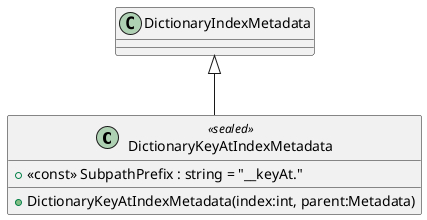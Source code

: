 @startuml
class DictionaryKeyAtIndexMetadata <<sealed>> {
    + DictionaryKeyAtIndexMetadata(index:int, parent:Metadata)
    + <<const>> SubpathPrefix : string = "__keyAt."
}
DictionaryIndexMetadata <|-- DictionaryKeyAtIndexMetadata
@enduml
